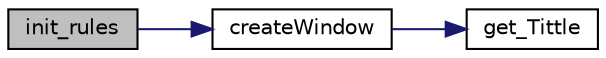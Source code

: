 digraph "init_rules"
{
 // LATEX_PDF_SIZE
  edge [fontname="Helvetica",fontsize="10",labelfontname="Helvetica",labelfontsize="10"];
  node [fontname="Helvetica",fontsize="10",shape=record];
  rankdir="LR";
  Node1 [label="init_rules",height=0.2,width=0.4,color="black", fillcolor="grey75", style="filled", fontcolor="black",tooltip=" "];
  Node1 -> Node2 [color="midnightblue",fontsize="10",style="solid",fontname="Helvetica"];
  Node2 [label="createWindow",height=0.2,width=0.4,color="black", fillcolor="white", style="filled",URL="$main__view_8c.html#aeab711004945c5c691e9e36660944de0",tooltip=" "];
  Node2 -> Node3 [color="midnightblue",fontsize="10",style="solid",fontname="Helvetica"];
  Node3 [label="get_Tittle",height=0.2,width=0.4,color="black", fillcolor="white", style="filled",URL="$main__view_8c.html#ae3106dae60604ee73aff89668dca5d9c",tooltip=" "];
}
